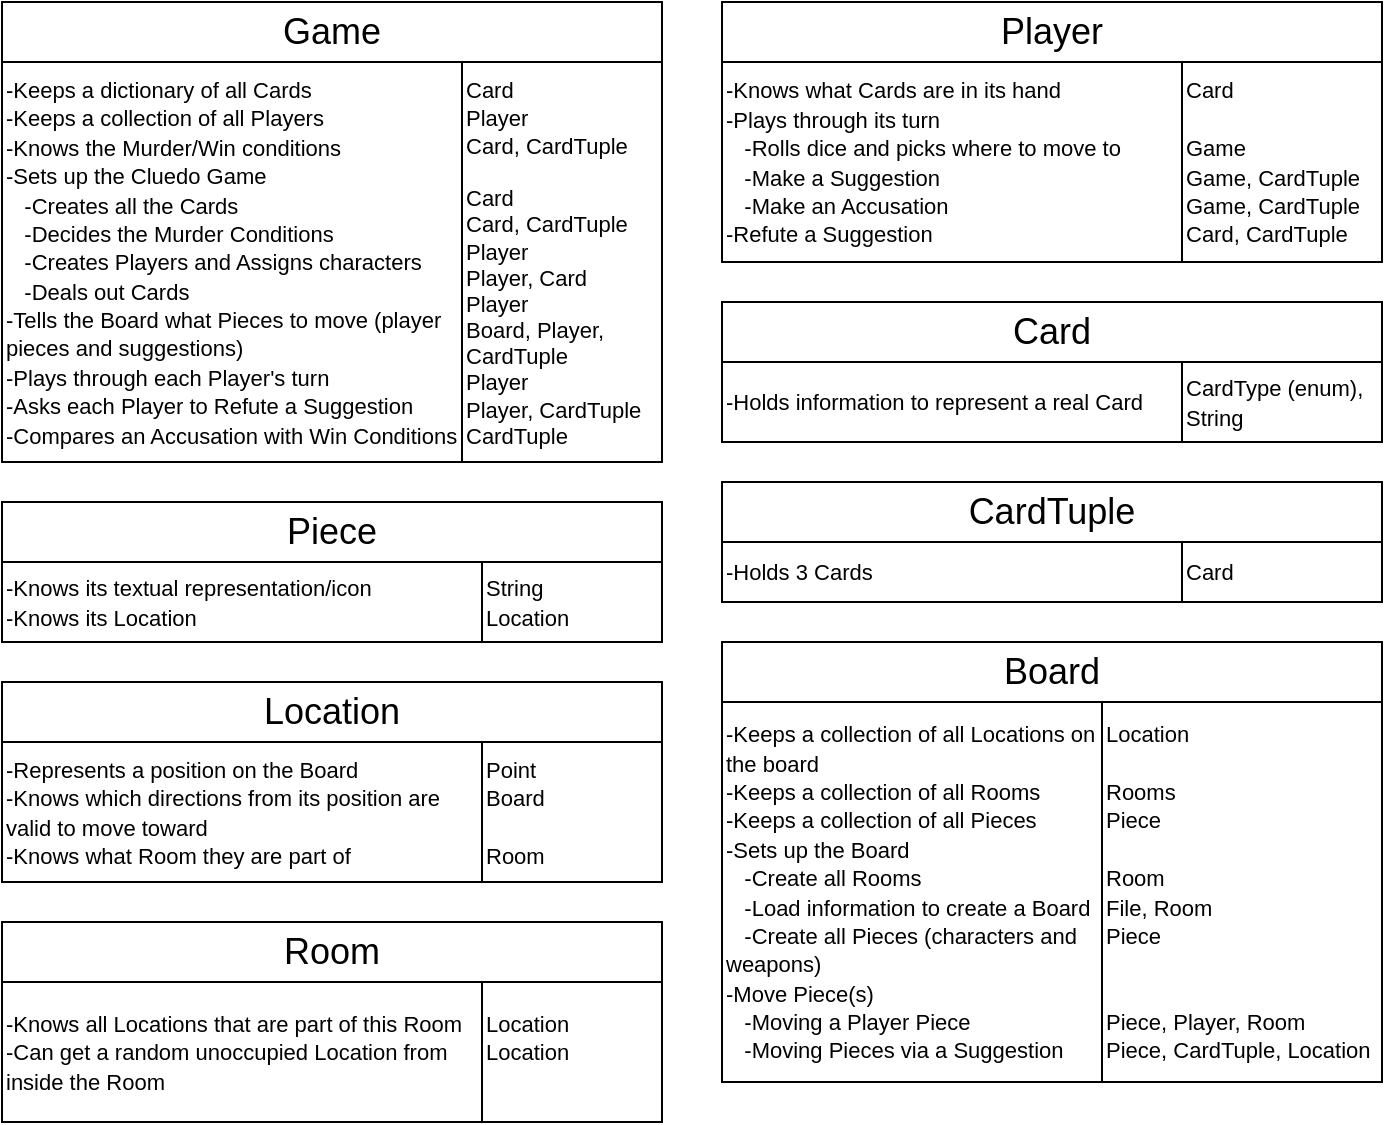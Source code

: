 <mxfile version="13.6.1" type="device"><diagram id="_aeyUpaMxuQAuGl0CXUe" name="Page-1"><mxGraphModel dx="981" dy="514" grid="1" gridSize="10" guides="1" tooltips="1" connect="1" arrows="1" fold="1" page="1" pageScale="1" pageWidth="850" pageHeight="1100" math="0" shadow="0"><root><mxCell id="0"/><mxCell id="1" parent="0"/><mxCell id="J4LGBjqeeOOebsAMRqJH-3" value="&lt;font style=&quot;font-size: 18px&quot;&gt;Game&lt;/font&gt;" style="rounded=0;whiteSpace=wrap;html=1;" parent="1" vertex="1"><mxGeometry x="40" y="30" width="330" height="30" as="geometry"/></mxCell><mxCell id="J4LGBjqeeOOebsAMRqJH-4" value="&lt;div&gt;&lt;font style=&quot;font-size: 11px&quot;&gt;-Keeps a dictionary of all Cards&lt;/font&gt;&lt;/div&gt;&lt;div&gt;&lt;span&gt;&lt;font style=&quot;font-size: 11px&quot;&gt;-Keeps a collection of all Players&lt;/font&gt;&lt;/span&gt;&lt;/div&gt;&lt;div&gt;&lt;span&gt;&lt;font style=&quot;font-size: 11px&quot;&gt;-Knows the Murder/Win conditions&lt;/font&gt;&lt;/span&gt;&lt;/div&gt;&lt;font&gt;&lt;div&gt;&lt;font style=&quot;font-size: 11px&quot;&gt;-Sets up the Cluedo Game&lt;/font&gt;&lt;/div&gt;&lt;div&gt;&lt;font style=&quot;font-size: 11px&quot;&gt;&amp;nbsp; &amp;nbsp;-Creates all the Cards&lt;/font&gt;&lt;/div&gt;&lt;div&gt;&lt;font style=&quot;font-size: 11px&quot;&gt;&amp;nbsp; &amp;nbsp;-Decides the Murder Conditions&lt;/font&gt;&lt;/div&gt;&lt;div&gt;&lt;font style=&quot;font-size: 11px&quot;&gt;&amp;nbsp; &amp;nbsp;-Creates Players and Assigns characters&lt;/font&gt;&lt;/div&gt;&lt;div&gt;&lt;font style=&quot;font-size: 11px&quot;&gt;&amp;nbsp; &amp;nbsp;-Deals out Cards&lt;/font&gt;&lt;/div&gt;&lt;div&gt;&lt;span style=&quot;font-size: 11px&quot;&gt;-Tells the Board what Pieces to move (player pieces and suggestions)&lt;/span&gt;&lt;br&gt;&lt;/div&gt;&lt;div&gt;&lt;span style=&quot;font-size: 11px&quot;&gt;-Plays through each Player's turn&lt;/span&gt;&lt;/div&gt;&lt;div&gt;&lt;span style=&quot;font-size: 11px&quot;&gt;-Asks each Player to Refute a Suggestion&lt;/span&gt;&lt;/div&gt;&lt;div&gt;&lt;span style=&quot;font-size: 11px&quot;&gt;-Compares an Accusation with Win Conditions&lt;/span&gt;&lt;/div&gt;&lt;/font&gt;" style="rounded=0;whiteSpace=wrap;html=1;align=left;" parent="1" vertex="1"><mxGeometry x="40" y="60" width="230" height="200" as="geometry"/></mxCell><mxCell id="J4LGBjqeeOOebsAMRqJH-6" value="&lt;div&gt;&lt;span style=&quot;font-size: 11px&quot;&gt;Card&lt;/span&gt;&lt;/div&gt;&lt;font&gt;&lt;div&gt;&lt;span style=&quot;font-size: 11px&quot;&gt;Player&lt;/span&gt;&lt;/div&gt;&lt;font style=&quot;font-size: 11px&quot;&gt;&lt;div&gt;&lt;span&gt;Card, CardTuple&lt;/span&gt;&lt;/div&gt;&lt;div&gt;&lt;span&gt;&lt;br&gt;&lt;/span&gt;&lt;/div&gt;&lt;div&gt;&lt;span&gt;Card&lt;/span&gt;&lt;/div&gt;&lt;div&gt;&lt;span&gt;Card, CardTuple&lt;/span&gt;&lt;/div&gt;&lt;div&gt;&lt;span&gt;Player&lt;/span&gt;&lt;/div&gt;&lt;div&gt;&lt;span&gt;Player, Card&lt;/span&gt;&lt;/div&gt;&lt;div&gt;&lt;span&gt;Player&lt;/span&gt;&lt;/div&gt;&lt;div&gt;Board, Player, CardTuple&lt;span&gt;&lt;br&gt;&lt;/span&gt;&lt;/div&gt;&lt;div&gt;&lt;span&gt;Player&lt;/span&gt;&lt;/div&gt;&lt;div&gt;Player, CardTuple&lt;/div&gt;&lt;div&gt;CardTuple&lt;/div&gt;&lt;/font&gt;&lt;/font&gt;" style="rounded=0;whiteSpace=wrap;html=1;align=left;" parent="1" vertex="1"><mxGeometry x="270" y="60" width="100" height="200" as="geometry"/></mxCell><mxCell id="J4LGBjqeeOOebsAMRqJH-8" value="&lt;font style=&quot;font-size: 18px&quot;&gt;Player&lt;/font&gt;" style="rounded=0;whiteSpace=wrap;html=1;" parent="1" vertex="1"><mxGeometry x="400" y="30" width="330" height="30" as="geometry"/></mxCell><mxCell id="J4LGBjqeeOOebsAMRqJH-9" value="&lt;span style=&quot;font-size: 11px&quot;&gt;-Knows what Cards are in its hand&lt;br&gt;-Plays through its turn&lt;br&gt;&amp;nbsp; &amp;nbsp;-Rolls dice and picks where to move to&lt;br&gt;&amp;nbsp; &amp;nbsp;-Make a Suggestion&lt;br&gt;&amp;nbsp; &amp;nbsp;-Make an Accusation&lt;br&gt;-Refute a Suggestion&lt;br&gt;&lt;/span&gt;" style="rounded=0;whiteSpace=wrap;html=1;align=left;" parent="1" vertex="1"><mxGeometry x="400" y="60" width="230" height="100" as="geometry"/></mxCell><mxCell id="J4LGBjqeeOOebsAMRqJH-10" value="&lt;span style=&quot;font-size: 11px&quot;&gt;Card&lt;br&gt;&lt;br&gt;Game&lt;br&gt;Game, CardTuple&lt;br&gt;Game, CardTuple&lt;br&gt;Card, CardTuple&lt;br&gt;&lt;/span&gt;" style="rounded=0;whiteSpace=wrap;html=1;align=left;" parent="1" vertex="1"><mxGeometry x="630" y="60" width="100" height="100" as="geometry"/></mxCell><mxCell id="G53OK-HV1nORrt2VTnfC-1" value="&lt;font style=&quot;font-size: 18px&quot;&gt;Card&lt;/font&gt;" style="rounded=0;whiteSpace=wrap;html=1;" vertex="1" parent="1"><mxGeometry x="400" y="180" width="330" height="30" as="geometry"/></mxCell><mxCell id="G53OK-HV1nORrt2VTnfC-2" value="&lt;span style=&quot;font-size: 11px&quot;&gt;-Holds information to represent a real Card&lt;br&gt;&lt;/span&gt;" style="rounded=0;whiteSpace=wrap;html=1;align=left;" vertex="1" parent="1"><mxGeometry x="400" y="210" width="230" height="40" as="geometry"/></mxCell><mxCell id="G53OK-HV1nORrt2VTnfC-3" value="&lt;span style=&quot;font-size: 11px&quot;&gt;CardType (enum), String&lt;br&gt;&lt;/span&gt;" style="rounded=0;whiteSpace=wrap;html=1;align=left;" vertex="1" parent="1"><mxGeometry x="630" y="210" width="100" height="40" as="geometry"/></mxCell><mxCell id="G53OK-HV1nORrt2VTnfC-4" value="&lt;font style=&quot;font-size: 18px&quot;&gt;CardTuple&lt;/font&gt;" style="rounded=0;whiteSpace=wrap;html=1;" vertex="1" parent="1"><mxGeometry x="400" y="270" width="330" height="30" as="geometry"/></mxCell><mxCell id="G53OK-HV1nORrt2VTnfC-5" value="&lt;span style=&quot;font-size: 11px&quot;&gt;-Holds 3 Cards&lt;br&gt;&lt;/span&gt;" style="rounded=0;whiteSpace=wrap;html=1;align=left;" vertex="1" parent="1"><mxGeometry x="400" y="300" width="230" height="30" as="geometry"/></mxCell><mxCell id="G53OK-HV1nORrt2VTnfC-6" value="&lt;span style=&quot;font-size: 11px&quot;&gt;Card&lt;br&gt;&lt;/span&gt;" style="rounded=0;whiteSpace=wrap;html=1;align=left;" vertex="1" parent="1"><mxGeometry x="630" y="300" width="100" height="30" as="geometry"/></mxCell><mxCell id="G53OK-HV1nORrt2VTnfC-7" value="&lt;font style=&quot;font-size: 18px&quot;&gt;Piece&lt;/font&gt;" style="rounded=0;whiteSpace=wrap;html=1;" vertex="1" parent="1"><mxGeometry x="40" y="280" width="330" height="30" as="geometry"/></mxCell><mxCell id="G53OK-HV1nORrt2VTnfC-8" value="&lt;span style=&quot;font-size: 11px&quot;&gt;-Knows its textual representation/icon&lt;br&gt;-Knows its Location&lt;br&gt;&lt;/span&gt;" style="rounded=0;whiteSpace=wrap;html=1;align=left;" vertex="1" parent="1"><mxGeometry x="40" y="310" width="240" height="40" as="geometry"/></mxCell><mxCell id="G53OK-HV1nORrt2VTnfC-9" value="&lt;span style=&quot;font-size: 11px&quot;&gt;String&lt;br&gt;Location&lt;br&gt;&lt;/span&gt;" style="rounded=0;whiteSpace=wrap;html=1;align=left;" vertex="1" parent="1"><mxGeometry x="280" y="310" width="90" height="40" as="geometry"/></mxCell><mxCell id="G53OK-HV1nORrt2VTnfC-10" value="&lt;font style=&quot;font-size: 18px&quot;&gt;Location&lt;/font&gt;" style="rounded=0;whiteSpace=wrap;html=1;" vertex="1" parent="1"><mxGeometry x="40" y="370" width="330" height="30" as="geometry"/></mxCell><mxCell id="G53OK-HV1nORrt2VTnfC-11" value="&lt;span style=&quot;font-size: 11px&quot;&gt;-Represents a position on the Board&lt;br&gt;-Knows which directions from its position are valid to move toward&lt;br&gt;-Knows what Room they are part of&lt;br&gt;&lt;/span&gt;" style="rounded=0;whiteSpace=wrap;html=1;align=left;" vertex="1" parent="1"><mxGeometry x="40" y="400" width="240" height="70" as="geometry"/></mxCell><mxCell id="G53OK-HV1nORrt2VTnfC-12" value="&lt;span style=&quot;font-size: 11px&quot;&gt;Point&lt;br&gt;Board&lt;br&gt;&lt;br&gt;Room&lt;br&gt;&lt;/span&gt;" style="rounded=0;whiteSpace=wrap;html=1;align=left;" vertex="1" parent="1"><mxGeometry x="280" y="400" width="90" height="70" as="geometry"/></mxCell><mxCell id="G53OK-HV1nORrt2VTnfC-13" value="&lt;font style=&quot;font-size: 18px&quot;&gt;Room&lt;/font&gt;" style="rounded=0;whiteSpace=wrap;html=1;" vertex="1" parent="1"><mxGeometry x="40" y="490" width="330" height="30" as="geometry"/></mxCell><mxCell id="G53OK-HV1nORrt2VTnfC-14" value="&lt;span style=&quot;font-size: 11px&quot;&gt;-Knows all Locations that are part of this Room&lt;br&gt;-Can get a random unoccupied Location from inside the Room&lt;br&gt;&lt;/span&gt;" style="rounded=0;whiteSpace=wrap;html=1;align=left;" vertex="1" parent="1"><mxGeometry x="40" y="520" width="240" height="70" as="geometry"/></mxCell><mxCell id="G53OK-HV1nORrt2VTnfC-15" value="&lt;span style=&quot;font-size: 11px&quot;&gt;Location&lt;br&gt;Location&lt;br&gt;&lt;br&gt;&lt;/span&gt;" style="rounded=0;whiteSpace=wrap;html=1;align=left;" vertex="1" parent="1"><mxGeometry x="280" y="520" width="90" height="70" as="geometry"/></mxCell><mxCell id="G53OK-HV1nORrt2VTnfC-16" value="&lt;font style=&quot;font-size: 18px&quot;&gt;Board&lt;/font&gt;" style="rounded=0;whiteSpace=wrap;html=1;" vertex="1" parent="1"><mxGeometry x="400" y="350" width="330" height="30" as="geometry"/></mxCell><mxCell id="G53OK-HV1nORrt2VTnfC-17" value="&lt;span style=&quot;font-size: 11px&quot;&gt;-Keeps a collection of all Locations on the board&lt;br&gt;-Keeps a collection of all Rooms&lt;br&gt;-Keeps a collection of all Pieces&lt;br&gt;-Sets up the Board&lt;br&gt;&amp;nbsp; &amp;nbsp;-Create all Rooms&lt;br&gt;&amp;nbsp; &amp;nbsp;-Load information to create a Board&lt;br&gt;&amp;nbsp; &amp;nbsp;-Create all Pieces (characters and weapons)&lt;br&gt;-Move Piece(s)&lt;br&gt;&amp;nbsp; &amp;nbsp;-Moving a Player Piece&lt;br&gt;&amp;nbsp; &amp;nbsp;-Moving Pieces via a Suggestion&lt;br&gt;&lt;/span&gt;" style="rounded=0;whiteSpace=wrap;html=1;align=left;" vertex="1" parent="1"><mxGeometry x="400" y="380" width="190" height="190" as="geometry"/></mxCell><mxCell id="G53OK-HV1nORrt2VTnfC-18" value="&lt;span style=&quot;font-size: 11px&quot;&gt;Location&lt;br&gt;&lt;br&gt;Rooms&lt;br&gt;Piece&lt;br&gt;&lt;br&gt;Room&lt;br&gt;File, Room&lt;br&gt;Piece&lt;br&gt;&lt;br&gt;&lt;br&gt;Piece, Player, Room&lt;br&gt;Piece, CardTuple, Location&lt;br&gt;&lt;/span&gt;" style="rounded=0;whiteSpace=wrap;html=1;align=left;" vertex="1" parent="1"><mxGeometry x="590" y="380" width="140" height="190" as="geometry"/></mxCell></root></mxGraphModel></diagram></mxfile>